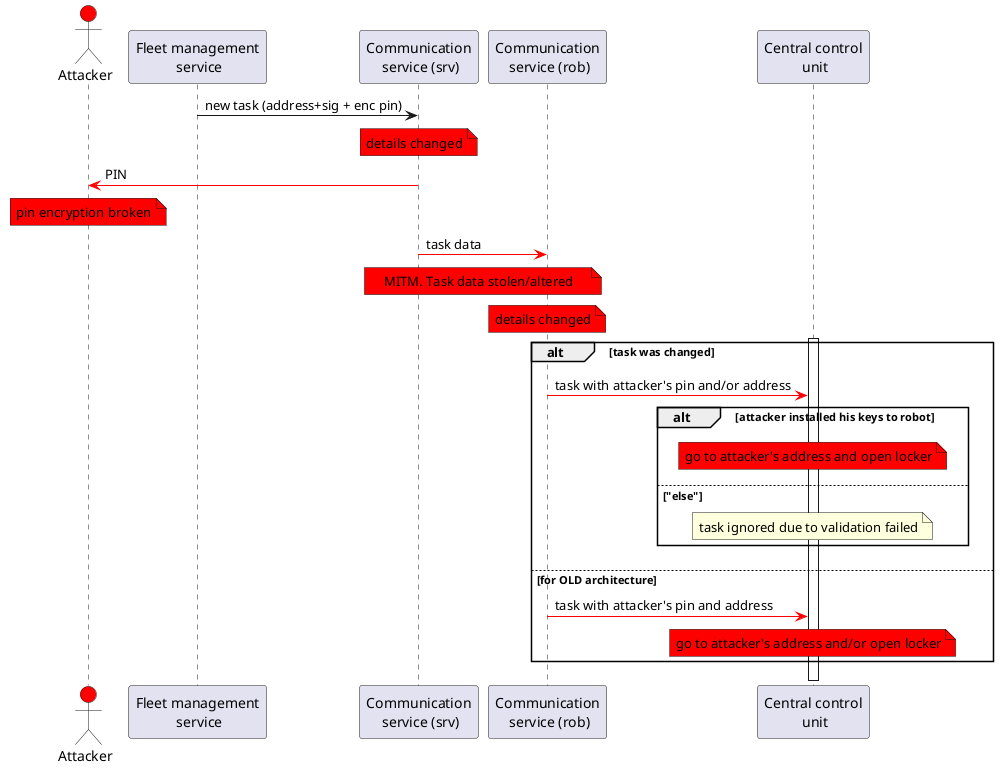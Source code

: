 @startuml
!pragma teoz true
'autonumber

actor "Attacker" as Att #red
participant "Fleet management\n service" as FMS
participant "Communication\n service (srv)" as CS0
participant "Communication\n service (rob)" as CS1
participant "Central control\n unit" as CCU

FMS     -> CS0:      new task (address+sig + enc pin)

note over CS0 #red: details changed
CS0      -[#red]> Att:     PIN
note over Att #red: pin encryption broken

CS0      -[#red]> CS1:     task data
note over CS0,CS1 #red: MITM. Task data stolen/altered

note over CS1 #red: details changed

activate CCU

alt task was changed
CS1      -[#red]> CCU: task with attacker's pin and/or address

alt attacker installed his keys to robot
note over CCU #red: go to attacker's address and open locker
else "else"
note over CCU: task ignored due to validation failed
end

else for OLD architecture
CS1      -[#red]> CCU: task with attacker's pin and address
note over CCU #red: go to attacker's address and/or open locker

end alt


deactivate CCU
deactivate FMS


@enduml